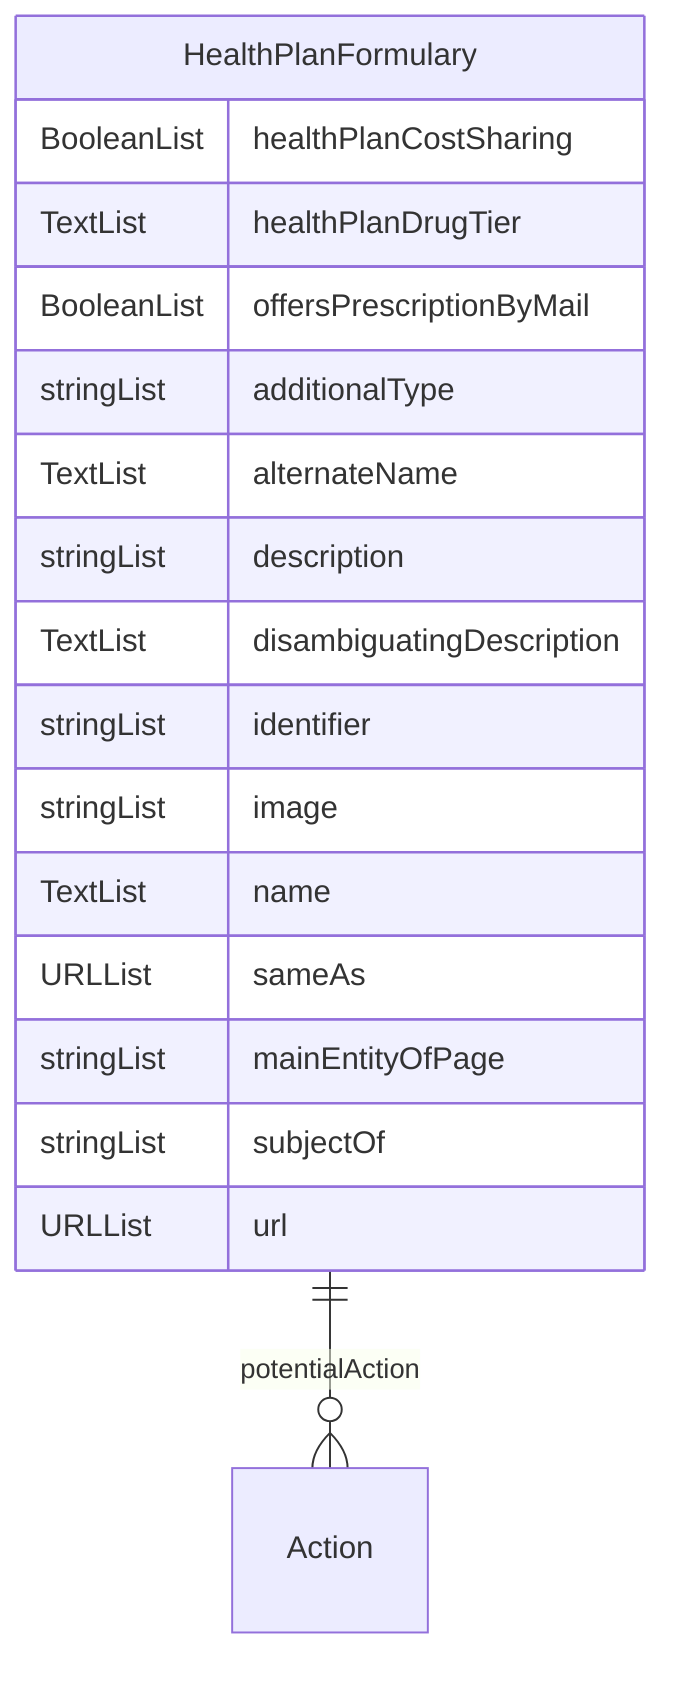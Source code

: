 erDiagram
HealthPlanFormulary {
    BooleanList healthPlanCostSharing  
    TextList healthPlanDrugTier  
    BooleanList offersPrescriptionByMail  
    stringList additionalType  
    TextList alternateName  
    stringList description  
    TextList disambiguatingDescription  
    stringList identifier  
    stringList image  
    TextList name  
    URLList sameAs  
    stringList mainEntityOfPage  
    stringList subjectOf  
    URLList url  
}

HealthPlanFormulary ||--}o Action : "potentialAction"
